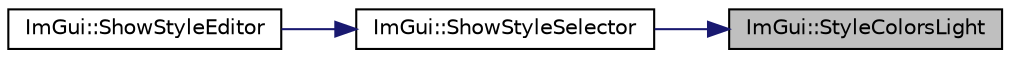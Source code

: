 digraph "ImGui::StyleColorsLight"
{
 // LATEX_PDF_SIZE
  edge [fontname="Helvetica",fontsize="10",labelfontname="Helvetica",labelfontsize="10"];
  node [fontname="Helvetica",fontsize="10",shape=record];
  rankdir="RL";
  Node1 [label="ImGui::StyleColorsLight",height=0.2,width=0.4,color="black", fillcolor="grey75", style="filled", fontcolor="black",tooltip=" "];
  Node1 -> Node2 [dir="back",color="midnightblue",fontsize="10",style="solid"];
  Node2 [label="ImGui::ShowStyleSelector",height=0.2,width=0.4,color="black", fillcolor="white", style="filled",URL="$namespace_im_gui.html#a83f4e863c102b0a05e0e3308b371b394",tooltip=" "];
  Node2 -> Node3 [dir="back",color="midnightblue",fontsize="10",style="solid"];
  Node3 [label="ImGui::ShowStyleEditor",height=0.2,width=0.4,color="black", fillcolor="white", style="filled",URL="$namespace_im_gui.html#ab2eb3dec78d054fe3feab1c091ec5de5",tooltip=" "];
}
